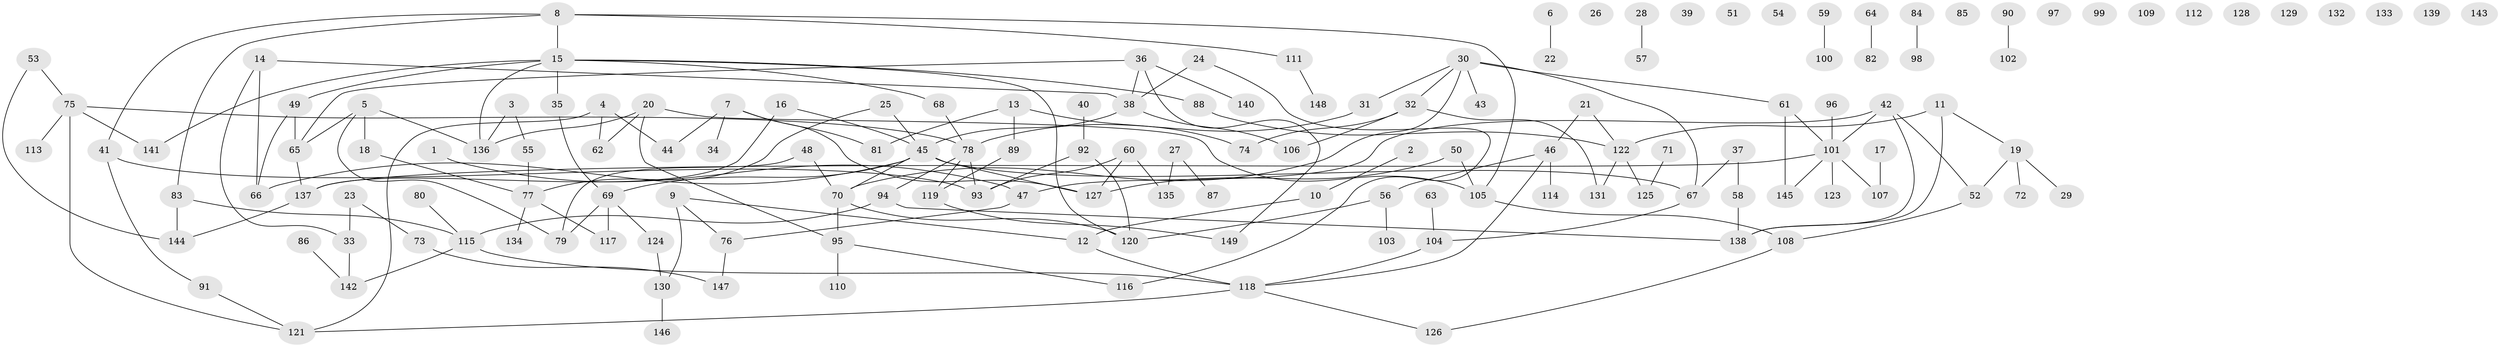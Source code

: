 // Generated by graph-tools (version 1.1) at 2025/25/03/09/25 03:25:22]
// undirected, 149 vertices, 175 edges
graph export_dot {
graph [start="1"]
  node [color=gray90,style=filled];
  1;
  2;
  3;
  4;
  5;
  6;
  7;
  8;
  9;
  10;
  11;
  12;
  13;
  14;
  15;
  16;
  17;
  18;
  19;
  20;
  21;
  22;
  23;
  24;
  25;
  26;
  27;
  28;
  29;
  30;
  31;
  32;
  33;
  34;
  35;
  36;
  37;
  38;
  39;
  40;
  41;
  42;
  43;
  44;
  45;
  46;
  47;
  48;
  49;
  50;
  51;
  52;
  53;
  54;
  55;
  56;
  57;
  58;
  59;
  60;
  61;
  62;
  63;
  64;
  65;
  66;
  67;
  68;
  69;
  70;
  71;
  72;
  73;
  74;
  75;
  76;
  77;
  78;
  79;
  80;
  81;
  82;
  83;
  84;
  85;
  86;
  87;
  88;
  89;
  90;
  91;
  92;
  93;
  94;
  95;
  96;
  97;
  98;
  99;
  100;
  101;
  102;
  103;
  104;
  105;
  106;
  107;
  108;
  109;
  110;
  111;
  112;
  113;
  114;
  115;
  116;
  117;
  118;
  119;
  120;
  121;
  122;
  123;
  124;
  125;
  126;
  127;
  128;
  129;
  130;
  131;
  132;
  133;
  134;
  135;
  136;
  137;
  138;
  139;
  140;
  141;
  142;
  143;
  144;
  145;
  146;
  147;
  148;
  149;
  1 -- 47;
  2 -- 10;
  3 -- 55;
  3 -- 136;
  4 -- 44;
  4 -- 62;
  4 -- 121;
  5 -- 18;
  5 -- 65;
  5 -- 79;
  5 -- 136;
  6 -- 22;
  7 -- 34;
  7 -- 44;
  7 -- 81;
  7 -- 127;
  8 -- 15;
  8 -- 41;
  8 -- 83;
  8 -- 105;
  8 -- 111;
  9 -- 12;
  9 -- 76;
  9 -- 130;
  10 -- 12;
  11 -- 19;
  11 -- 122;
  11 -- 138;
  12 -- 118;
  13 -- 74;
  13 -- 81;
  13 -- 89;
  14 -- 33;
  14 -- 38;
  14 -- 66;
  15 -- 35;
  15 -- 49;
  15 -- 68;
  15 -- 88;
  15 -- 120;
  15 -- 136;
  15 -- 141;
  16 -- 45;
  16 -- 137;
  17 -- 107;
  18 -- 77;
  19 -- 29;
  19 -- 52;
  19 -- 72;
  20 -- 62;
  20 -- 95;
  20 -- 105;
  20 -- 136;
  21 -- 46;
  21 -- 122;
  23 -- 33;
  23 -- 73;
  24 -- 38;
  24 -- 116;
  25 -- 45;
  25 -- 77;
  27 -- 87;
  27 -- 135;
  28 -- 57;
  30 -- 31;
  30 -- 32;
  30 -- 43;
  30 -- 61;
  30 -- 67;
  30 -- 70;
  31 -- 78;
  32 -- 74;
  32 -- 106;
  32 -- 131;
  33 -- 142;
  35 -- 69;
  36 -- 38;
  36 -- 65;
  36 -- 140;
  36 -- 149;
  37 -- 58;
  37 -- 67;
  38 -- 45;
  38 -- 106;
  40 -- 92;
  41 -- 91;
  41 -- 93;
  42 -- 47;
  42 -- 52;
  42 -- 101;
  42 -- 138;
  45 -- 66;
  45 -- 67;
  45 -- 69;
  45 -- 70;
  45 -- 127;
  46 -- 56;
  46 -- 114;
  46 -- 118;
  47 -- 76;
  48 -- 70;
  48 -- 79;
  49 -- 65;
  49 -- 66;
  50 -- 105;
  50 -- 127;
  52 -- 108;
  53 -- 75;
  53 -- 144;
  55 -- 77;
  56 -- 103;
  56 -- 120;
  58 -- 138;
  59 -- 100;
  60 -- 93;
  60 -- 127;
  60 -- 135;
  61 -- 101;
  61 -- 145;
  63 -- 104;
  64 -- 82;
  65 -- 137;
  67 -- 104;
  68 -- 78;
  69 -- 79;
  69 -- 117;
  69 -- 124;
  70 -- 95;
  70 -- 120;
  71 -- 125;
  73 -- 147;
  75 -- 78;
  75 -- 113;
  75 -- 121;
  75 -- 141;
  76 -- 147;
  77 -- 117;
  77 -- 134;
  78 -- 93;
  78 -- 94;
  78 -- 119;
  80 -- 115;
  83 -- 115;
  83 -- 144;
  84 -- 98;
  86 -- 142;
  88 -- 122;
  89 -- 119;
  90 -- 102;
  91 -- 121;
  92 -- 93;
  92 -- 120;
  94 -- 115;
  94 -- 138;
  95 -- 110;
  95 -- 116;
  96 -- 101;
  101 -- 107;
  101 -- 123;
  101 -- 137;
  101 -- 145;
  104 -- 118;
  105 -- 108;
  108 -- 126;
  111 -- 148;
  115 -- 118;
  115 -- 142;
  118 -- 121;
  118 -- 126;
  119 -- 149;
  122 -- 125;
  122 -- 131;
  124 -- 130;
  130 -- 146;
  137 -- 144;
}
